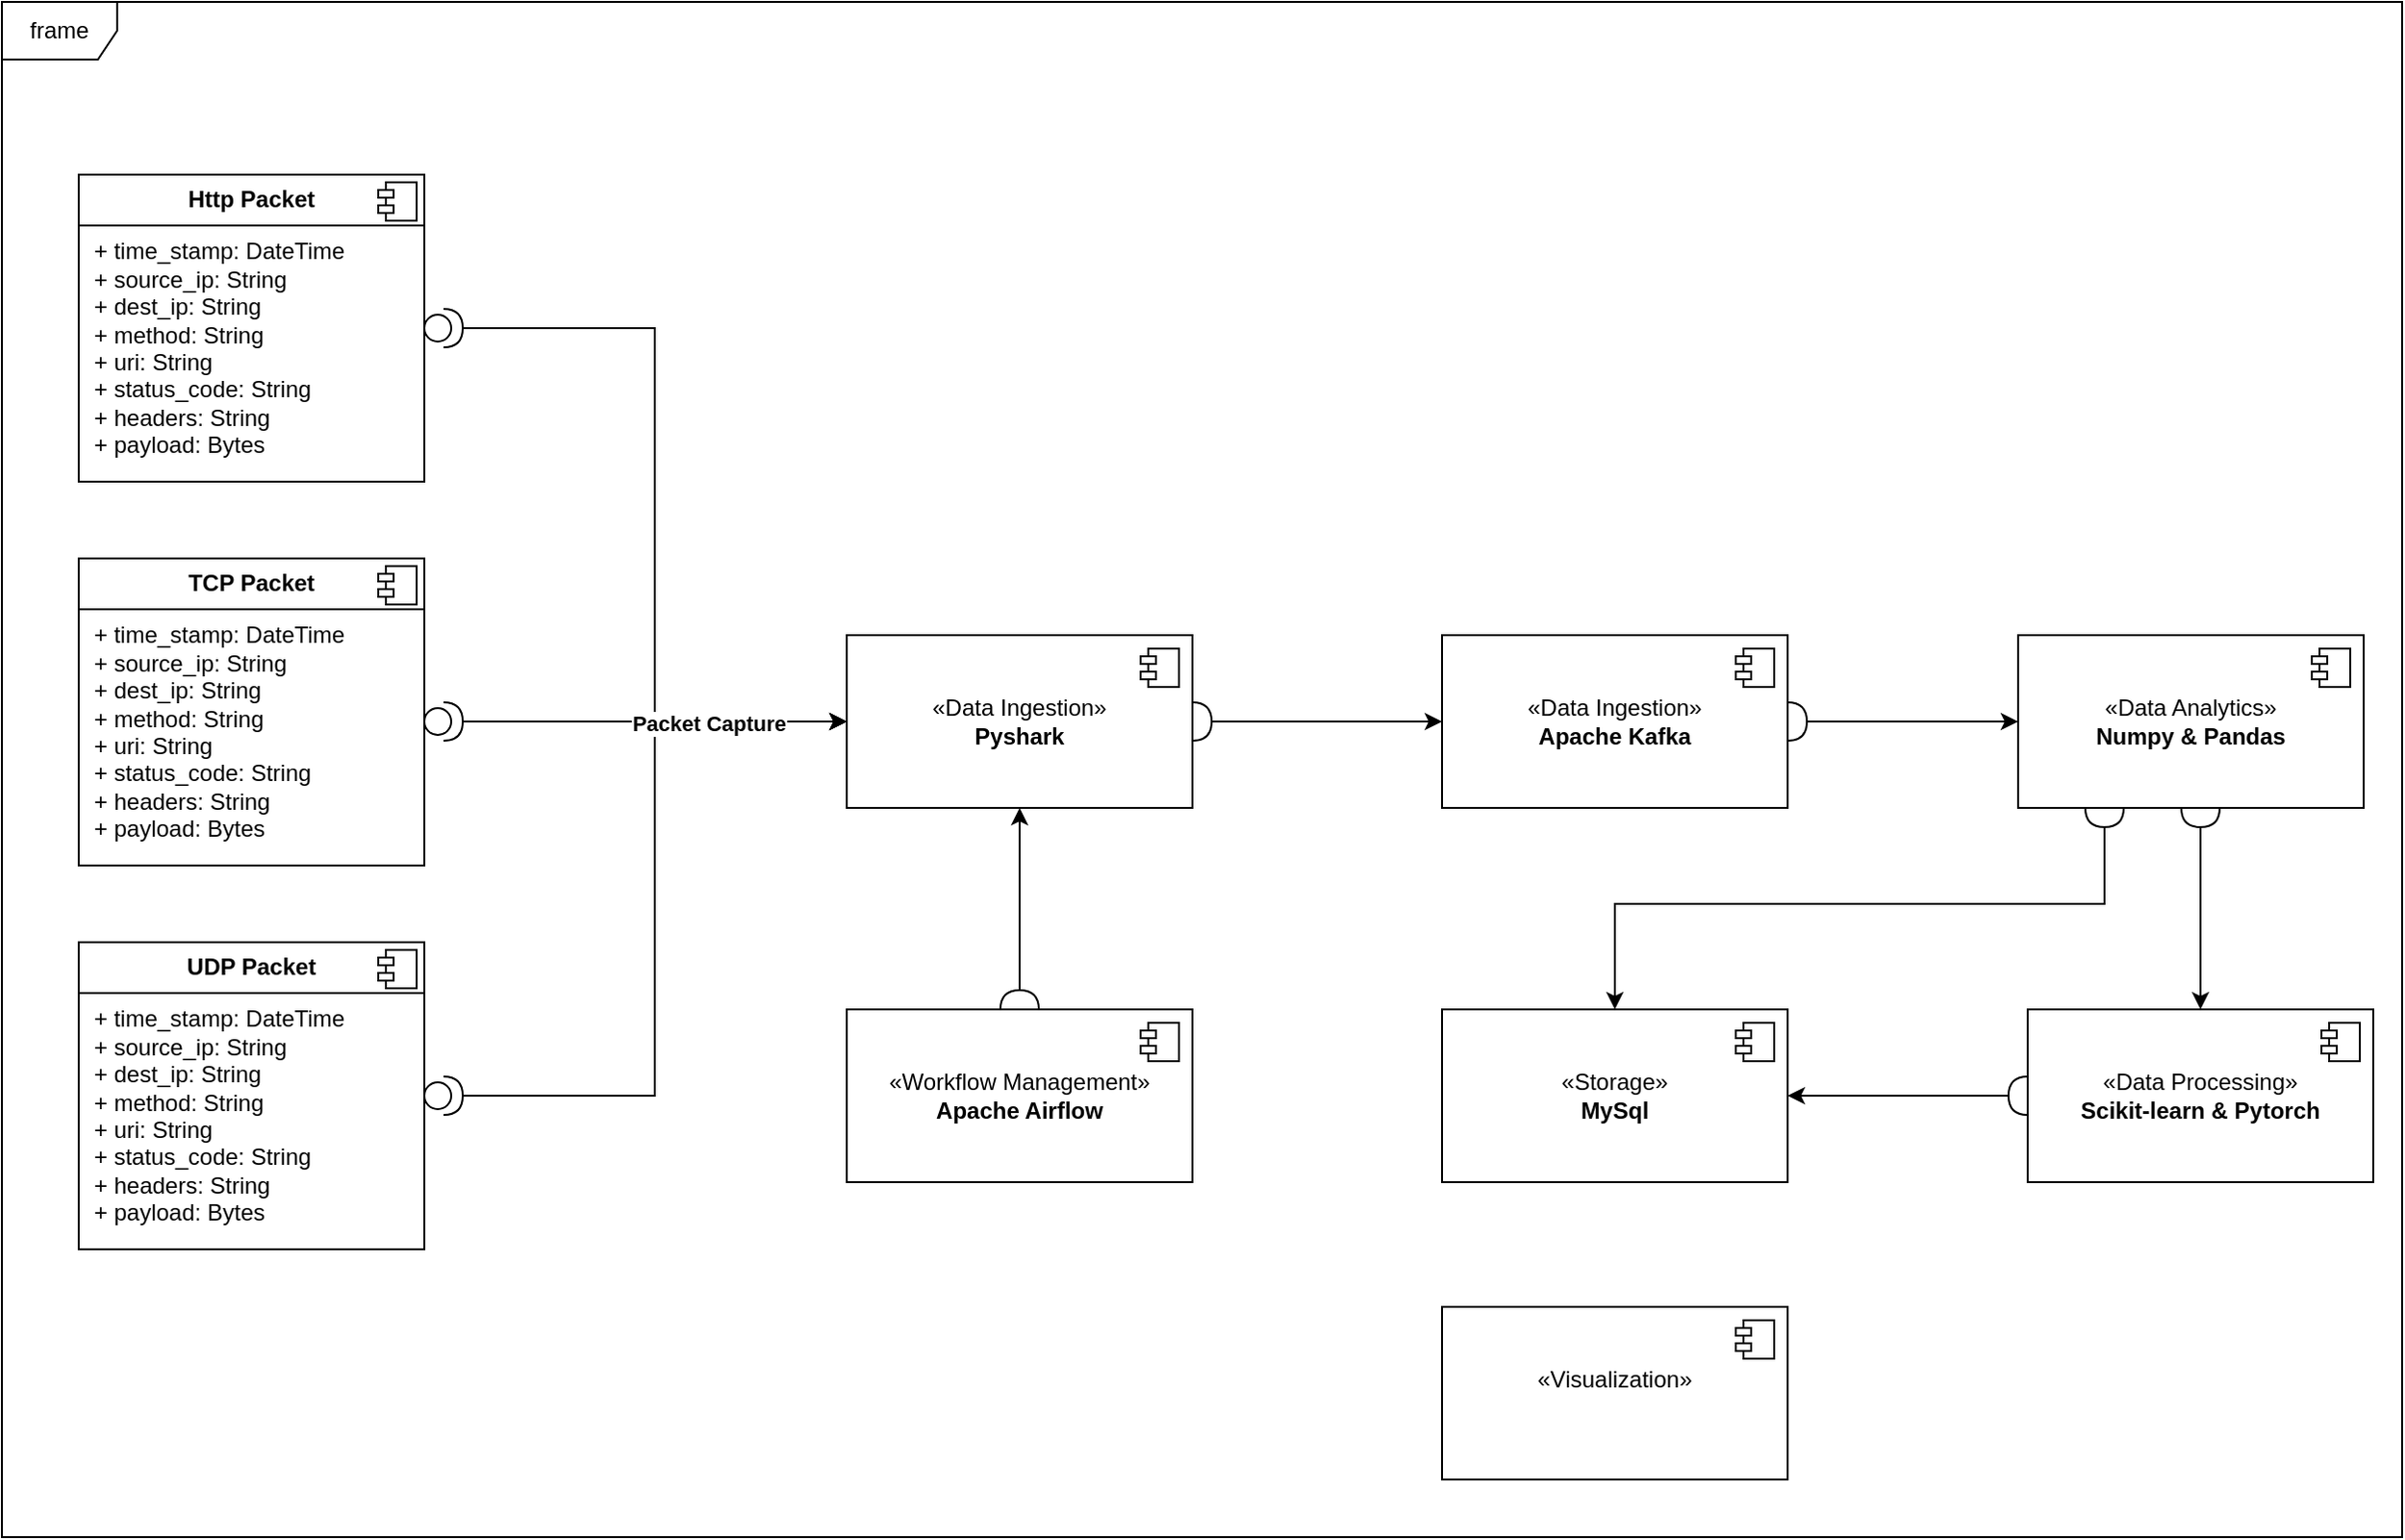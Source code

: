 <mxfile version="26.1.1">
  <diagram name="Page-1" id="ElYW1aIYZWyAJcGWgqj5">
    <mxGraphModel dx="1364" dy="879" grid="1" gridSize="10" guides="1" tooltips="1" connect="1" arrows="1" fold="1" page="1" pageScale="1" pageWidth="850" pageHeight="1100" math="0" shadow="0">
      <root>
        <mxCell id="0" />
        <mxCell id="1" parent="0" />
        <mxCell id="vEZEDoVwLtAL0LmJnPWp-1" value="frame" style="shape=umlFrame;whiteSpace=wrap;html=1;pointerEvents=0;" vertex="1" parent="1">
          <mxGeometry x="40" y="30" width="1250" height="800" as="geometry" />
        </mxCell>
        <mxCell id="vEZEDoVwLtAL0LmJnPWp-2" value="«Data Ingestion»&lt;br&gt;&lt;b&gt;Pyshark&lt;/b&gt;" style="html=1;dropTarget=0;whiteSpace=wrap;" vertex="1" parent="1">
          <mxGeometry x="480" y="360" width="180" height="90" as="geometry" />
        </mxCell>
        <mxCell id="vEZEDoVwLtAL0LmJnPWp-3" value="" style="shape=module;jettyWidth=8;jettyHeight=4;" vertex="1" parent="vEZEDoVwLtAL0LmJnPWp-2">
          <mxGeometry x="1" width="20" height="20" relative="1" as="geometry">
            <mxPoint x="-27" y="7" as="offset" />
          </mxGeometry>
        </mxCell>
        <mxCell id="vEZEDoVwLtAL0LmJnPWp-4" value="&lt;p style=&quot;margin:0px;margin-top:6px;text-align:center;&quot;&gt;&lt;b&gt;Http Packet&lt;/b&gt;&lt;/p&gt;&lt;hr size=&quot;1&quot; style=&quot;border-style:solid;&quot;&gt;&lt;p style=&quot;margin:0px;margin-left:8px;&quot;&gt;+ time_stamp: DateTime&lt;/p&gt;&lt;p style=&quot;margin:0px;margin-left:8px;&quot;&gt;+ source_ip: String&lt;/p&gt;&lt;p style=&quot;margin:0px;margin-left:8px;&quot;&gt;+ dest_ip: String&lt;/p&gt;&lt;p style=&quot;margin:0px;margin-left:8px;&quot;&gt;+ method: String&lt;/p&gt;&lt;p style=&quot;margin:0px;margin-left:8px;&quot;&gt;+ uri: String&lt;/p&gt;&lt;p style=&quot;margin:0px;margin-left:8px;&quot;&gt;+ status_code: String&lt;/p&gt;&lt;p style=&quot;margin:0px;margin-left:8px;&quot;&gt;+ headers: String&lt;/p&gt;&lt;p style=&quot;margin:0px;margin-left:8px;&quot;&gt;+ payload: Bytes&lt;/p&gt;&lt;p style=&quot;margin:0px;margin-left:8px;&quot;&gt;&lt;br&gt;&lt;/p&gt;" style="align=left;overflow=fill;html=1;dropTarget=0;whiteSpace=wrap;" vertex="1" parent="1">
          <mxGeometry x="80" y="120" width="180" height="160" as="geometry" />
        </mxCell>
        <mxCell id="vEZEDoVwLtAL0LmJnPWp-5" value="" style="shape=component;jettyWidth=8;jettyHeight=4;" vertex="1" parent="vEZEDoVwLtAL0LmJnPWp-4">
          <mxGeometry x="1" width="20" height="20" relative="1" as="geometry">
            <mxPoint x="-24" y="4" as="offset" />
          </mxGeometry>
        </mxCell>
        <mxCell id="vEZEDoVwLtAL0LmJnPWp-8" value="&lt;p style=&quot;margin:0px;margin-top:6px;text-align:center;&quot;&gt;&lt;b&gt;TCP Packet&lt;/b&gt;&lt;/p&gt;&lt;hr size=&quot;1&quot; style=&quot;border-style:solid;&quot;&gt;&lt;p style=&quot;margin:0px;margin-left:8px;&quot;&gt;+ time_stamp: DateTime&lt;/p&gt;&lt;p style=&quot;margin:0px;margin-left:8px;&quot;&gt;+ source_ip: String&lt;/p&gt;&lt;p style=&quot;margin:0px;margin-left:8px;&quot;&gt;+ dest_ip: String&lt;/p&gt;&lt;p style=&quot;margin:0px;margin-left:8px;&quot;&gt;+ method: String&lt;/p&gt;&lt;p style=&quot;margin:0px;margin-left:8px;&quot;&gt;+ uri: String&lt;/p&gt;&lt;p style=&quot;margin:0px;margin-left:8px;&quot;&gt;+ status_code: String&lt;/p&gt;&lt;p style=&quot;margin:0px;margin-left:8px;&quot;&gt;+ headers: String&lt;/p&gt;&lt;p style=&quot;margin:0px;margin-left:8px;&quot;&gt;+ payload: Bytes&lt;/p&gt;&lt;p style=&quot;margin:0px;margin-left:8px;&quot;&gt;&lt;br&gt;&lt;/p&gt;" style="align=left;overflow=fill;html=1;dropTarget=0;whiteSpace=wrap;" vertex="1" parent="1">
          <mxGeometry x="80" y="320" width="180" height="160" as="geometry" />
        </mxCell>
        <mxCell id="vEZEDoVwLtAL0LmJnPWp-9" value="" style="shape=component;jettyWidth=8;jettyHeight=4;" vertex="1" parent="vEZEDoVwLtAL0LmJnPWp-8">
          <mxGeometry x="1" width="20" height="20" relative="1" as="geometry">
            <mxPoint x="-24" y="4" as="offset" />
          </mxGeometry>
        </mxCell>
        <mxCell id="vEZEDoVwLtAL0LmJnPWp-10" value="&lt;p style=&quot;margin:0px;margin-top:6px;text-align:center;&quot;&gt;&lt;b&gt;UDP Packet&lt;/b&gt;&lt;/p&gt;&lt;hr size=&quot;1&quot; style=&quot;border-style:solid;&quot;&gt;&lt;p style=&quot;margin:0px;margin-left:8px;&quot;&gt;+ time_stamp: DateTime&lt;/p&gt;&lt;p style=&quot;margin:0px;margin-left:8px;&quot;&gt;+ source_ip: String&lt;/p&gt;&lt;p style=&quot;margin:0px;margin-left:8px;&quot;&gt;+ dest_ip: String&lt;/p&gt;&lt;p style=&quot;margin:0px;margin-left:8px;&quot;&gt;+ method: String&lt;/p&gt;&lt;p style=&quot;margin:0px;margin-left:8px;&quot;&gt;+ uri: String&lt;/p&gt;&lt;p style=&quot;margin:0px;margin-left:8px;&quot;&gt;+ status_code: String&lt;/p&gt;&lt;p style=&quot;margin:0px;margin-left:8px;&quot;&gt;+ headers: String&lt;/p&gt;&lt;p style=&quot;margin:0px;margin-left:8px;&quot;&gt;+ payload: Bytes&lt;/p&gt;&lt;p style=&quot;margin:0px;margin-left:8px;&quot;&gt;&lt;br&gt;&lt;/p&gt;" style="align=left;overflow=fill;html=1;dropTarget=0;whiteSpace=wrap;" vertex="1" parent="1">
          <mxGeometry x="80" y="520" width="180" height="160" as="geometry" />
        </mxCell>
        <mxCell id="vEZEDoVwLtAL0LmJnPWp-11" value="" style="shape=component;jettyWidth=8;jettyHeight=4;" vertex="1" parent="vEZEDoVwLtAL0LmJnPWp-10">
          <mxGeometry x="1" width="20" height="20" relative="1" as="geometry">
            <mxPoint x="-24" y="4" as="offset" />
          </mxGeometry>
        </mxCell>
        <mxCell id="vEZEDoVwLtAL0LmJnPWp-20" style="edgeStyle=orthogonalEdgeStyle;rounded=0;orthogonalLoop=1;jettySize=auto;html=1;entryX=0;entryY=0.5;entryDx=0;entryDy=0;" edge="1" parent="1" source="vEZEDoVwLtAL0LmJnPWp-19" target="vEZEDoVwLtAL0LmJnPWp-2">
          <mxGeometry relative="1" as="geometry" />
        </mxCell>
        <mxCell id="vEZEDoVwLtAL0LmJnPWp-19" value="" style="shape=providedRequiredInterface;html=1;verticalLabelPosition=bottom;sketch=0;" vertex="1" parent="1">
          <mxGeometry x="260" y="190" width="20" height="20" as="geometry" />
        </mxCell>
        <mxCell id="vEZEDoVwLtAL0LmJnPWp-22" style="edgeStyle=orthogonalEdgeStyle;rounded=0;orthogonalLoop=1;jettySize=auto;html=1;" edge="1" parent="1" source="vEZEDoVwLtAL0LmJnPWp-21" target="vEZEDoVwLtAL0LmJnPWp-2">
          <mxGeometry relative="1" as="geometry" />
        </mxCell>
        <mxCell id="vEZEDoVwLtAL0LmJnPWp-21" value="" style="shape=providedRequiredInterface;html=1;verticalLabelPosition=bottom;sketch=0;" vertex="1" parent="1">
          <mxGeometry x="260" y="395" width="20" height="20" as="geometry" />
        </mxCell>
        <mxCell id="vEZEDoVwLtAL0LmJnPWp-24" style="edgeStyle=orthogonalEdgeStyle;rounded=0;orthogonalLoop=1;jettySize=auto;html=1;entryX=0;entryY=0.5;entryDx=0;entryDy=0;" edge="1" parent="1" source="vEZEDoVwLtAL0LmJnPWp-23" target="vEZEDoVwLtAL0LmJnPWp-2">
          <mxGeometry relative="1" as="geometry" />
        </mxCell>
        <mxCell id="vEZEDoVwLtAL0LmJnPWp-29" value="&lt;b&gt;Packet Capture&lt;/b&gt;" style="edgeLabel;html=1;align=center;verticalAlign=middle;resizable=0;points=[];" vertex="1" connectable="0" parent="vEZEDoVwLtAL0LmJnPWp-24">
          <mxGeometry x="0.635" y="-1" relative="1" as="geometry">
            <mxPoint as="offset" />
          </mxGeometry>
        </mxCell>
        <mxCell id="vEZEDoVwLtAL0LmJnPWp-23" value="" style="shape=providedRequiredInterface;html=1;verticalLabelPosition=bottom;sketch=0;" vertex="1" parent="1">
          <mxGeometry x="260" y="590" width="20" height="20" as="geometry" />
        </mxCell>
        <mxCell id="vEZEDoVwLtAL0LmJnPWp-25" value="«Data Analytics»&lt;br&gt;&lt;b&gt;Numpy &amp;amp; Pandas&lt;/b&gt;" style="html=1;dropTarget=0;whiteSpace=wrap;" vertex="1" parent="1">
          <mxGeometry x="1090" y="360" width="180" height="90" as="geometry" />
        </mxCell>
        <mxCell id="vEZEDoVwLtAL0LmJnPWp-26" value="" style="shape=module;jettyWidth=8;jettyHeight=4;" vertex="1" parent="vEZEDoVwLtAL0LmJnPWp-25">
          <mxGeometry x="1" width="20" height="20" relative="1" as="geometry">
            <mxPoint x="-27" y="7" as="offset" />
          </mxGeometry>
        </mxCell>
        <mxCell id="vEZEDoVwLtAL0LmJnPWp-27" value="«Data Processing»&lt;br&gt;&lt;b&gt;Scikit-learn &amp;amp; Pytorch&lt;/b&gt;" style="html=1;dropTarget=0;whiteSpace=wrap;" vertex="1" parent="1">
          <mxGeometry x="1095" y="555" width="180" height="90" as="geometry" />
        </mxCell>
        <mxCell id="vEZEDoVwLtAL0LmJnPWp-28" value="" style="shape=module;jettyWidth=8;jettyHeight=4;" vertex="1" parent="vEZEDoVwLtAL0LmJnPWp-27">
          <mxGeometry x="1" width="20" height="20" relative="1" as="geometry">
            <mxPoint x="-27" y="7" as="offset" />
          </mxGeometry>
        </mxCell>
        <mxCell id="vEZEDoVwLtAL0LmJnPWp-43" style="edgeStyle=orthogonalEdgeStyle;rounded=0;orthogonalLoop=1;jettySize=auto;html=1;" edge="1" parent="1" source="vEZEDoVwLtAL0LmJnPWp-30" target="vEZEDoVwLtAL0LmJnPWp-39">
          <mxGeometry relative="1" as="geometry" />
        </mxCell>
        <mxCell id="vEZEDoVwLtAL0LmJnPWp-30" value="" style="shape=requiredInterface;html=1;verticalLabelPosition=bottom;sketch=0;" vertex="1" parent="1">
          <mxGeometry x="660" y="395" width="10" height="20" as="geometry" />
        </mxCell>
        <mxCell id="vEZEDoVwLtAL0LmJnPWp-38" style="edgeStyle=orthogonalEdgeStyle;rounded=0;orthogonalLoop=1;jettySize=auto;html=1;" edge="1" parent="1" source="vEZEDoVwLtAL0LmJnPWp-37" target="vEZEDoVwLtAL0LmJnPWp-27">
          <mxGeometry relative="1" as="geometry" />
        </mxCell>
        <mxCell id="vEZEDoVwLtAL0LmJnPWp-37" value="" style="shape=requiredInterface;html=1;verticalLabelPosition=bottom;sketch=0;direction=south;" vertex="1" parent="1">
          <mxGeometry x="1175" y="450" width="20" height="10" as="geometry" />
        </mxCell>
        <mxCell id="vEZEDoVwLtAL0LmJnPWp-39" value="«Data Ingestion»&lt;br&gt;&lt;b&gt;Apache Kafka&lt;/b&gt;" style="html=1;dropTarget=0;whiteSpace=wrap;" vertex="1" parent="1">
          <mxGeometry x="790" y="360" width="180" height="90" as="geometry" />
        </mxCell>
        <mxCell id="vEZEDoVwLtAL0LmJnPWp-40" value="" style="shape=module;jettyWidth=8;jettyHeight=4;" vertex="1" parent="vEZEDoVwLtAL0LmJnPWp-39">
          <mxGeometry x="1" width="20" height="20" relative="1" as="geometry">
            <mxPoint x="-27" y="7" as="offset" />
          </mxGeometry>
        </mxCell>
        <mxCell id="vEZEDoVwLtAL0LmJnPWp-41" value="«Storage»&lt;br&gt;&lt;b&gt;MySql&lt;/b&gt;" style="html=1;dropTarget=0;whiteSpace=wrap;" vertex="1" parent="1">
          <mxGeometry x="790" y="555" width="180" height="90" as="geometry" />
        </mxCell>
        <mxCell id="vEZEDoVwLtAL0LmJnPWp-42" value="" style="shape=module;jettyWidth=8;jettyHeight=4;" vertex="1" parent="vEZEDoVwLtAL0LmJnPWp-41">
          <mxGeometry x="1" width="20" height="20" relative="1" as="geometry">
            <mxPoint x="-27" y="7" as="offset" />
          </mxGeometry>
        </mxCell>
        <mxCell id="vEZEDoVwLtAL0LmJnPWp-45" style="edgeStyle=orthogonalEdgeStyle;rounded=0;orthogonalLoop=1;jettySize=auto;html=1;entryX=0;entryY=0.5;entryDx=0;entryDy=0;" edge="1" parent="1" source="vEZEDoVwLtAL0LmJnPWp-44" target="vEZEDoVwLtAL0LmJnPWp-25">
          <mxGeometry relative="1" as="geometry" />
        </mxCell>
        <mxCell id="vEZEDoVwLtAL0LmJnPWp-44" value="" style="shape=requiredInterface;html=1;verticalLabelPosition=bottom;sketch=0;" vertex="1" parent="1">
          <mxGeometry x="970" y="395" width="10" height="20" as="geometry" />
        </mxCell>
        <mxCell id="vEZEDoVwLtAL0LmJnPWp-46" value="«Visualization»&lt;div&gt;&lt;br/&gt;&lt;/div&gt;" style="html=1;dropTarget=0;whiteSpace=wrap;" vertex="1" parent="1">
          <mxGeometry x="790" y="710" width="180" height="90" as="geometry" />
        </mxCell>
        <mxCell id="vEZEDoVwLtAL0LmJnPWp-47" value="" style="shape=module;jettyWidth=8;jettyHeight=4;" vertex="1" parent="vEZEDoVwLtAL0LmJnPWp-46">
          <mxGeometry x="1" width="20" height="20" relative="1" as="geometry">
            <mxPoint x="-27" y="7" as="offset" />
          </mxGeometry>
        </mxCell>
        <mxCell id="vEZEDoVwLtAL0LmJnPWp-48" value="«Workflow Management»&lt;br&gt;&lt;b&gt;Apache Airflow&lt;/b&gt;" style="html=1;dropTarget=0;whiteSpace=wrap;" vertex="1" parent="1">
          <mxGeometry x="480" y="555" width="180" height="90" as="geometry" />
        </mxCell>
        <mxCell id="vEZEDoVwLtAL0LmJnPWp-49" value="" style="shape=module;jettyWidth=8;jettyHeight=4;" vertex="1" parent="vEZEDoVwLtAL0LmJnPWp-48">
          <mxGeometry x="1" width="20" height="20" relative="1" as="geometry">
            <mxPoint x="-27" y="7" as="offset" />
          </mxGeometry>
        </mxCell>
        <mxCell id="vEZEDoVwLtAL0LmJnPWp-52" style="edgeStyle=orthogonalEdgeStyle;rounded=0;orthogonalLoop=1;jettySize=auto;html=1;entryX=0.5;entryY=1;entryDx=0;entryDy=0;" edge="1" parent="1" source="vEZEDoVwLtAL0LmJnPWp-51" target="vEZEDoVwLtAL0LmJnPWp-2">
          <mxGeometry relative="1" as="geometry" />
        </mxCell>
        <mxCell id="vEZEDoVwLtAL0LmJnPWp-51" value="" style="shape=requiredInterface;html=1;verticalLabelPosition=bottom;sketch=0;direction=north;" vertex="1" parent="1">
          <mxGeometry x="560" y="545" width="20" height="10" as="geometry" />
        </mxCell>
        <mxCell id="vEZEDoVwLtAL0LmJnPWp-54" style="edgeStyle=orthogonalEdgeStyle;rounded=0;orthogonalLoop=1;jettySize=auto;html=1;entryX=1;entryY=0.5;entryDx=0;entryDy=0;" edge="1" parent="1" source="vEZEDoVwLtAL0LmJnPWp-53" target="vEZEDoVwLtAL0LmJnPWp-41">
          <mxGeometry relative="1" as="geometry" />
        </mxCell>
        <mxCell id="vEZEDoVwLtAL0LmJnPWp-53" value="" style="shape=requiredInterface;html=1;verticalLabelPosition=bottom;sketch=0;direction=west;" vertex="1" parent="1">
          <mxGeometry x="1085" y="590" width="10" height="20" as="geometry" />
        </mxCell>
        <mxCell id="vEZEDoVwLtAL0LmJnPWp-56" style="edgeStyle=orthogonalEdgeStyle;rounded=0;orthogonalLoop=1;jettySize=auto;html=1;entryX=0.5;entryY=0;entryDx=0;entryDy=0;" edge="1" parent="1" source="vEZEDoVwLtAL0LmJnPWp-55" target="vEZEDoVwLtAL0LmJnPWp-41">
          <mxGeometry relative="1" as="geometry">
            <Array as="points">
              <mxPoint x="1135" y="500" />
              <mxPoint x="880" y="500" />
            </Array>
          </mxGeometry>
        </mxCell>
        <mxCell id="vEZEDoVwLtAL0LmJnPWp-55" value="" style="shape=requiredInterface;html=1;verticalLabelPosition=bottom;sketch=0;direction=south;" vertex="1" parent="1">
          <mxGeometry x="1125" y="450" width="20" height="10" as="geometry" />
        </mxCell>
      </root>
    </mxGraphModel>
  </diagram>
</mxfile>
